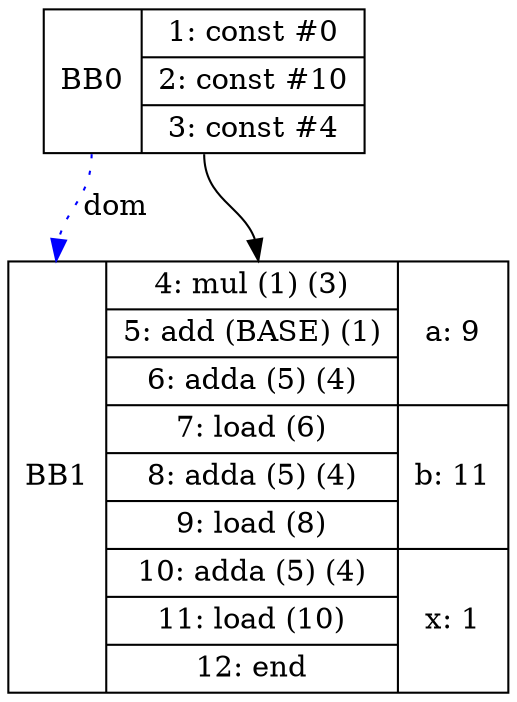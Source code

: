 digraph G {
bb0[shape=record, label="<b>BB0|{1: const #0|2: const #10|3: const #4}"];
bb1[shape=record, label="<b>BB1|{4: mul (1) (3)|5: add (BASE) (1)|6: adda (5) (4)|7: load (6)|8: adda (5) (4)|9: load (8)|10: adda (5) (4)|11: load (10)|12: end} | {a: 9|b: 11|x: 1}"];
bb0:s->bb1:n ;
bb0:b->bb1:b [color=blue, style=dotted, label="dom"];
}
